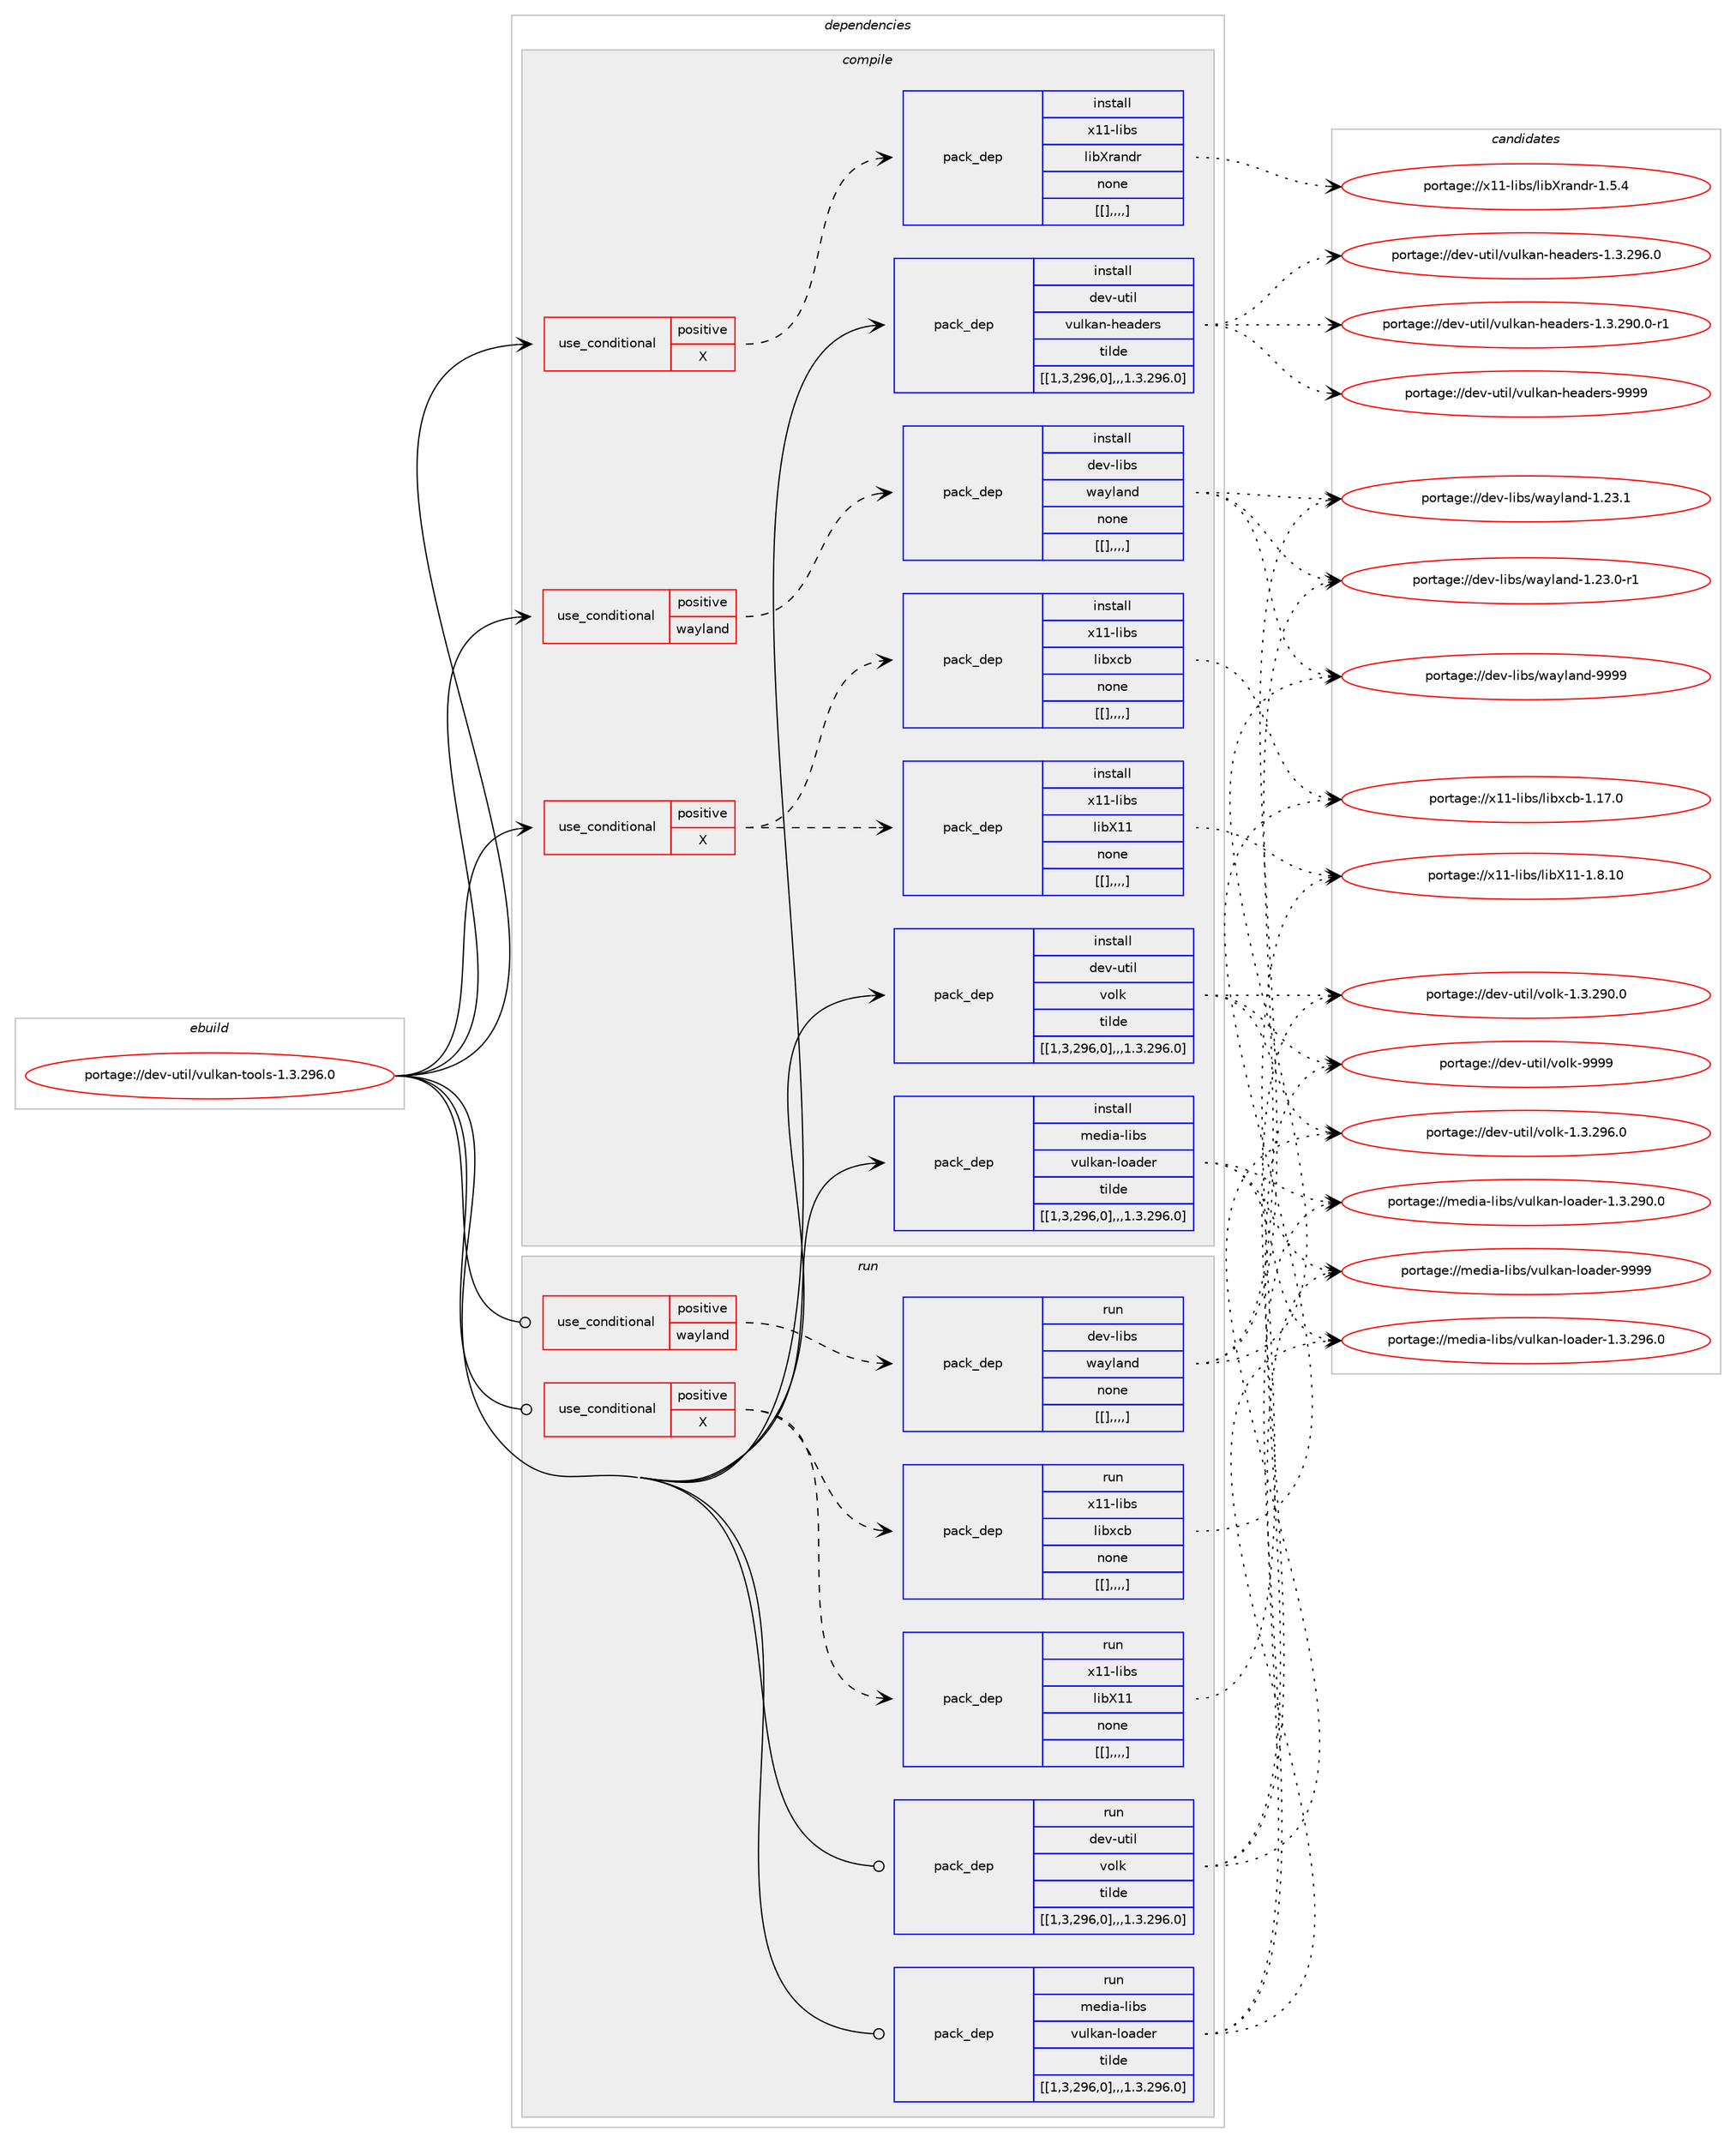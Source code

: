 digraph prolog {

# *************
# Graph options
# *************

newrank=true;
concentrate=true;
compound=true;
graph [rankdir=LR,fontname=Helvetica,fontsize=10,ranksep=1.5];#, ranksep=2.5, nodesep=0.2];
edge  [arrowhead=vee];
node  [fontname=Helvetica,fontsize=10];

# **********
# The ebuild
# **********

subgraph cluster_leftcol {
color=gray;
label=<<i>ebuild</i>>;
id [label="portage://dev-util/vulkan-tools-1.3.296.0", color=red, width=4, href="../dev-util/vulkan-tools-1.3.296.0.svg"];
}

# ****************
# The dependencies
# ****************

subgraph cluster_midcol {
color=gray;
label=<<i>dependencies</i>>;
subgraph cluster_compile {
fillcolor="#eeeeee";
style=filled;
label=<<i>compile</i>>;
subgraph cond66701 {
dependency232498 [label=<<TABLE BORDER="0" CELLBORDER="1" CELLSPACING="0" CELLPADDING="4"><TR><TD ROWSPAN="3" CELLPADDING="10">use_conditional</TD></TR><TR><TD>positive</TD></TR><TR><TD>X</TD></TR></TABLE>>, shape=none, color=red];
subgraph pack164249 {
dependency232501 [label=<<TABLE BORDER="0" CELLBORDER="1" CELLSPACING="0" CELLPADDING="4" WIDTH="220"><TR><TD ROWSPAN="6" CELLPADDING="30">pack_dep</TD></TR><TR><TD WIDTH="110">install</TD></TR><TR><TD>x11-libs</TD></TR><TR><TD>libX11</TD></TR><TR><TD>none</TD></TR><TR><TD>[[],,,,]</TD></TR></TABLE>>, shape=none, color=blue];
}
dependency232498:e -> dependency232501:w [weight=20,style="dashed",arrowhead="vee"];
subgraph pack164253 {
dependency232541 [label=<<TABLE BORDER="0" CELLBORDER="1" CELLSPACING="0" CELLPADDING="4" WIDTH="220"><TR><TD ROWSPAN="6" CELLPADDING="30">pack_dep</TD></TR><TR><TD WIDTH="110">install</TD></TR><TR><TD>x11-libs</TD></TR><TR><TD>libxcb</TD></TR><TR><TD>none</TD></TR><TR><TD>[[],,,,]</TD></TR></TABLE>>, shape=none, color=blue];
}
dependency232498:e -> dependency232541:w [weight=20,style="dashed",arrowhead="vee"];
}
id:e -> dependency232498:w [weight=20,style="solid",arrowhead="vee"];
subgraph cond66713 {
dependency232589 [label=<<TABLE BORDER="0" CELLBORDER="1" CELLSPACING="0" CELLPADDING="4"><TR><TD ROWSPAN="3" CELLPADDING="10">use_conditional</TD></TR><TR><TD>positive</TD></TR><TR><TD>X</TD></TR></TABLE>>, shape=none, color=red];
subgraph pack164342 {
dependency232609 [label=<<TABLE BORDER="0" CELLBORDER="1" CELLSPACING="0" CELLPADDING="4" WIDTH="220"><TR><TD ROWSPAN="6" CELLPADDING="30">pack_dep</TD></TR><TR><TD WIDTH="110">install</TD></TR><TR><TD>x11-libs</TD></TR><TR><TD>libXrandr</TD></TR><TR><TD>none</TD></TR><TR><TD>[[],,,,]</TD></TR></TABLE>>, shape=none, color=blue];
}
dependency232589:e -> dependency232609:w [weight=20,style="dashed",arrowhead="vee"];
}
id:e -> dependency232589:w [weight=20,style="solid",arrowhead="vee"];
subgraph cond66728 {
dependency232653 [label=<<TABLE BORDER="0" CELLBORDER="1" CELLSPACING="0" CELLPADDING="4"><TR><TD ROWSPAN="3" CELLPADDING="10">use_conditional</TD></TR><TR><TD>positive</TD></TR><TR><TD>wayland</TD></TR></TABLE>>, shape=none, color=red];
subgraph pack164372 {
dependency232655 [label=<<TABLE BORDER="0" CELLBORDER="1" CELLSPACING="0" CELLPADDING="4" WIDTH="220"><TR><TD ROWSPAN="6" CELLPADDING="30">pack_dep</TD></TR><TR><TD WIDTH="110">install</TD></TR><TR><TD>dev-libs</TD></TR><TR><TD>wayland</TD></TR><TR><TD>none</TD></TR><TR><TD>[[],,,,]</TD></TR></TABLE>>, shape=none, color=blue];
}
dependency232653:e -> dependency232655:w [weight=20,style="dashed",arrowhead="vee"];
}
id:e -> dependency232653:w [weight=20,style="solid",arrowhead="vee"];
subgraph pack164396 {
dependency232710 [label=<<TABLE BORDER="0" CELLBORDER="1" CELLSPACING="0" CELLPADDING="4" WIDTH="220"><TR><TD ROWSPAN="6" CELLPADDING="30">pack_dep</TD></TR><TR><TD WIDTH="110">install</TD></TR><TR><TD>dev-util</TD></TR><TR><TD>volk</TD></TR><TR><TD>tilde</TD></TR><TR><TD>[[1,3,296,0],,,1.3.296.0]</TD></TR></TABLE>>, shape=none, color=blue];
}
id:e -> dependency232710:w [weight=20,style="solid",arrowhead="vee"];
subgraph pack164429 {
dependency232747 [label=<<TABLE BORDER="0" CELLBORDER="1" CELLSPACING="0" CELLPADDING="4" WIDTH="220"><TR><TD ROWSPAN="6" CELLPADDING="30">pack_dep</TD></TR><TR><TD WIDTH="110">install</TD></TR><TR><TD>dev-util</TD></TR><TR><TD>vulkan-headers</TD></TR><TR><TD>tilde</TD></TR><TR><TD>[[1,3,296,0],,,1.3.296.0]</TD></TR></TABLE>>, shape=none, color=blue];
}
id:e -> dependency232747:w [weight=20,style="solid",arrowhead="vee"];
subgraph pack164446 {
dependency232809 [label=<<TABLE BORDER="0" CELLBORDER="1" CELLSPACING="0" CELLPADDING="4" WIDTH="220"><TR><TD ROWSPAN="6" CELLPADDING="30">pack_dep</TD></TR><TR><TD WIDTH="110">install</TD></TR><TR><TD>media-libs</TD></TR><TR><TD>vulkan-loader</TD></TR><TR><TD>tilde</TD></TR><TR><TD>[[1,3,296,0],,,1.3.296.0]</TD></TR></TABLE>>, shape=none, color=blue];
}
id:e -> dependency232809:w [weight=20,style="solid",arrowhead="vee"];
}
subgraph cluster_compileandrun {
fillcolor="#eeeeee";
style=filled;
label=<<i>compile and run</i>>;
}
subgraph cluster_run {
fillcolor="#eeeeee";
style=filled;
label=<<i>run</i>>;
subgraph cond66786 {
dependency232829 [label=<<TABLE BORDER="0" CELLBORDER="1" CELLSPACING="0" CELLPADDING="4"><TR><TD ROWSPAN="3" CELLPADDING="10">use_conditional</TD></TR><TR><TD>positive</TD></TR><TR><TD>X</TD></TR></TABLE>>, shape=none, color=red];
subgraph pack164525 {
dependency232907 [label=<<TABLE BORDER="0" CELLBORDER="1" CELLSPACING="0" CELLPADDING="4" WIDTH="220"><TR><TD ROWSPAN="6" CELLPADDING="30">pack_dep</TD></TR><TR><TD WIDTH="110">run</TD></TR><TR><TD>x11-libs</TD></TR><TR><TD>libX11</TD></TR><TR><TD>none</TD></TR><TR><TD>[[],,,,]</TD></TR></TABLE>>, shape=none, color=blue];
}
dependency232829:e -> dependency232907:w [weight=20,style="dashed",arrowhead="vee"];
subgraph pack164573 {
dependency232940 [label=<<TABLE BORDER="0" CELLBORDER="1" CELLSPACING="0" CELLPADDING="4" WIDTH="220"><TR><TD ROWSPAN="6" CELLPADDING="30">pack_dep</TD></TR><TR><TD WIDTH="110">run</TD></TR><TR><TD>x11-libs</TD></TR><TR><TD>libxcb</TD></TR><TR><TD>none</TD></TR><TR><TD>[[],,,,]</TD></TR></TABLE>>, shape=none, color=blue];
}
dependency232829:e -> dependency232940:w [weight=20,style="dashed",arrowhead="vee"];
}
id:e -> dependency232829:w [weight=20,style="solid",arrowhead="odot"];
subgraph cond66817 {
dependency232958 [label=<<TABLE BORDER="0" CELLBORDER="1" CELLSPACING="0" CELLPADDING="4"><TR><TD ROWSPAN="3" CELLPADDING="10">use_conditional</TD></TR><TR><TD>positive</TD></TR><TR><TD>wayland</TD></TR></TABLE>>, shape=none, color=red];
subgraph pack164596 {
dependency232972 [label=<<TABLE BORDER="0" CELLBORDER="1" CELLSPACING="0" CELLPADDING="4" WIDTH="220"><TR><TD ROWSPAN="6" CELLPADDING="30">pack_dep</TD></TR><TR><TD WIDTH="110">run</TD></TR><TR><TD>dev-libs</TD></TR><TR><TD>wayland</TD></TR><TR><TD>none</TD></TR><TR><TD>[[],,,,]</TD></TR></TABLE>>, shape=none, color=blue];
}
dependency232958:e -> dependency232972:w [weight=20,style="dashed",arrowhead="vee"];
}
id:e -> dependency232958:w [weight=20,style="solid",arrowhead="odot"];
subgraph pack164598 {
dependency232974 [label=<<TABLE BORDER="0" CELLBORDER="1" CELLSPACING="0" CELLPADDING="4" WIDTH="220"><TR><TD ROWSPAN="6" CELLPADDING="30">pack_dep</TD></TR><TR><TD WIDTH="110">run</TD></TR><TR><TD>dev-util</TD></TR><TR><TD>volk</TD></TR><TR><TD>tilde</TD></TR><TR><TD>[[1,3,296,0],,,1.3.296.0]</TD></TR></TABLE>>, shape=none, color=blue];
}
id:e -> dependency232974:w [weight=20,style="solid",arrowhead="odot"];
subgraph pack164608 {
dependency232990 [label=<<TABLE BORDER="0" CELLBORDER="1" CELLSPACING="0" CELLPADDING="4" WIDTH="220"><TR><TD ROWSPAN="6" CELLPADDING="30">pack_dep</TD></TR><TR><TD WIDTH="110">run</TD></TR><TR><TD>media-libs</TD></TR><TR><TD>vulkan-loader</TD></TR><TR><TD>tilde</TD></TR><TR><TD>[[1,3,296,0],,,1.3.296.0]</TD></TR></TABLE>>, shape=none, color=blue];
}
id:e -> dependency232990:w [weight=20,style="solid",arrowhead="odot"];
}
}

# **************
# The candidates
# **************

subgraph cluster_choices {
rank=same;
color=gray;
label=<<i>candidates</i>>;

subgraph choice163883 {
color=black;
nodesep=1;
choice12049494510810598115471081059888494945494656464948 [label="portage://x11-libs/libX11-1.8.10", color=red, width=4,href="../x11-libs/libX11-1.8.10.svg"];
dependency232501:e -> choice12049494510810598115471081059888494945494656464948:w [style=dotted,weight="100"];
}
subgraph choice163894 {
color=black;
nodesep=1;
choice120494945108105981154710810598120999845494649554648 [label="portage://x11-libs/libxcb-1.17.0", color=red, width=4,href="../x11-libs/libxcb-1.17.0.svg"];
dependency232541:e -> choice120494945108105981154710810598120999845494649554648:w [style=dotted,weight="100"];
}
subgraph choice163908 {
color=black;
nodesep=1;
choice1204949451081059811547108105988811497110100114454946534652 [label="portage://x11-libs/libXrandr-1.5.4", color=red, width=4,href="../x11-libs/libXrandr-1.5.4.svg"];
dependency232609:e -> choice1204949451081059811547108105988811497110100114454946534652:w [style=dotted,weight="100"];
}
subgraph choice163924 {
color=black;
nodesep=1;
choice10010111845108105981154711997121108971101004557575757 [label="portage://dev-libs/wayland-9999", color=red, width=4,href="../dev-libs/wayland-9999.svg"];
choice100101118451081059811547119971211089711010045494650514649 [label="portage://dev-libs/wayland-1.23.1", color=red, width=4,href="../dev-libs/wayland-1.23.1.svg"];
choice1001011184510810598115471199712110897110100454946505146484511449 [label="portage://dev-libs/wayland-1.23.0-r1", color=red, width=4,href="../dev-libs/wayland-1.23.0-r1.svg"];
dependency232655:e -> choice10010111845108105981154711997121108971101004557575757:w [style=dotted,weight="100"];
dependency232655:e -> choice100101118451081059811547119971211089711010045494650514649:w [style=dotted,weight="100"];
dependency232655:e -> choice1001011184510810598115471199712110897110100454946505146484511449:w [style=dotted,weight="100"];
}
subgraph choice163935 {
color=black;
nodesep=1;
choice10010111845117116105108471181111081074557575757 [label="portage://dev-util/volk-9999", color=red, width=4,href="../dev-util/volk-9999.svg"];
choice100101118451171161051084711811110810745494651465057544648 [label="portage://dev-util/volk-1.3.296.0", color=red, width=4,href="../dev-util/volk-1.3.296.0.svg"];
choice100101118451171161051084711811110810745494651465057484648 [label="portage://dev-util/volk-1.3.290.0", color=red, width=4,href="../dev-util/volk-1.3.290.0.svg"];
dependency232710:e -> choice10010111845117116105108471181111081074557575757:w [style=dotted,weight="100"];
dependency232710:e -> choice100101118451171161051084711811110810745494651465057544648:w [style=dotted,weight="100"];
dependency232710:e -> choice100101118451171161051084711811110810745494651465057484648:w [style=dotted,weight="100"];
}
subgraph choice163952 {
color=black;
nodesep=1;
choice10010111845117116105108471181171081079711045104101971001011141154557575757 [label="portage://dev-util/vulkan-headers-9999", color=red, width=4,href="../dev-util/vulkan-headers-9999.svg"];
choice100101118451171161051084711811710810797110451041019710010111411545494651465057544648 [label="portage://dev-util/vulkan-headers-1.3.296.0", color=red, width=4,href="../dev-util/vulkan-headers-1.3.296.0.svg"];
choice1001011184511711610510847118117108107971104510410197100101114115454946514650574846484511449 [label="portage://dev-util/vulkan-headers-1.3.290.0-r1", color=red, width=4,href="../dev-util/vulkan-headers-1.3.290.0-r1.svg"];
dependency232747:e -> choice10010111845117116105108471181171081079711045104101971001011141154557575757:w [style=dotted,weight="100"];
dependency232747:e -> choice100101118451171161051084711811710810797110451041019710010111411545494651465057544648:w [style=dotted,weight="100"];
dependency232747:e -> choice1001011184511711610510847118117108107971104510410197100101114115454946514650574846484511449:w [style=dotted,weight="100"];
}
subgraph choice163954 {
color=black;
nodesep=1;
choice109101100105974510810598115471181171081079711045108111971001011144557575757 [label="portage://media-libs/vulkan-loader-9999", color=red, width=4,href="../media-libs/vulkan-loader-9999.svg"];
choice1091011001059745108105981154711811710810797110451081119710010111445494651465057544648 [label="portage://media-libs/vulkan-loader-1.3.296.0", color=red, width=4,href="../media-libs/vulkan-loader-1.3.296.0.svg"];
choice1091011001059745108105981154711811710810797110451081119710010111445494651465057484648 [label="portage://media-libs/vulkan-loader-1.3.290.0", color=red, width=4,href="../media-libs/vulkan-loader-1.3.290.0.svg"];
dependency232809:e -> choice109101100105974510810598115471181171081079711045108111971001011144557575757:w [style=dotted,weight="100"];
dependency232809:e -> choice1091011001059745108105981154711811710810797110451081119710010111445494651465057544648:w [style=dotted,weight="100"];
dependency232809:e -> choice1091011001059745108105981154711811710810797110451081119710010111445494651465057484648:w [style=dotted,weight="100"];
}
subgraph choice163959 {
color=black;
nodesep=1;
choice12049494510810598115471081059888494945494656464948 [label="portage://x11-libs/libX11-1.8.10", color=red, width=4,href="../x11-libs/libX11-1.8.10.svg"];
dependency232907:e -> choice12049494510810598115471081059888494945494656464948:w [style=dotted,weight="100"];
}
subgraph choice163964 {
color=black;
nodesep=1;
choice120494945108105981154710810598120999845494649554648 [label="portage://x11-libs/libxcb-1.17.0", color=red, width=4,href="../x11-libs/libxcb-1.17.0.svg"];
dependency232940:e -> choice120494945108105981154710810598120999845494649554648:w [style=dotted,weight="100"];
}
subgraph choice163993 {
color=black;
nodesep=1;
choice10010111845108105981154711997121108971101004557575757 [label="portage://dev-libs/wayland-9999", color=red, width=4,href="../dev-libs/wayland-9999.svg"];
choice100101118451081059811547119971211089711010045494650514649 [label="portage://dev-libs/wayland-1.23.1", color=red, width=4,href="../dev-libs/wayland-1.23.1.svg"];
choice1001011184510810598115471199712110897110100454946505146484511449 [label="portage://dev-libs/wayland-1.23.0-r1", color=red, width=4,href="../dev-libs/wayland-1.23.0-r1.svg"];
dependency232972:e -> choice10010111845108105981154711997121108971101004557575757:w [style=dotted,weight="100"];
dependency232972:e -> choice100101118451081059811547119971211089711010045494650514649:w [style=dotted,weight="100"];
dependency232972:e -> choice1001011184510810598115471199712110897110100454946505146484511449:w [style=dotted,weight="100"];
}
subgraph choice164024 {
color=black;
nodesep=1;
choice10010111845117116105108471181111081074557575757 [label="portage://dev-util/volk-9999", color=red, width=4,href="../dev-util/volk-9999.svg"];
choice100101118451171161051084711811110810745494651465057544648 [label="portage://dev-util/volk-1.3.296.0", color=red, width=4,href="../dev-util/volk-1.3.296.0.svg"];
choice100101118451171161051084711811110810745494651465057484648 [label="portage://dev-util/volk-1.3.290.0", color=red, width=4,href="../dev-util/volk-1.3.290.0.svg"];
dependency232974:e -> choice10010111845117116105108471181111081074557575757:w [style=dotted,weight="100"];
dependency232974:e -> choice100101118451171161051084711811110810745494651465057544648:w [style=dotted,weight="100"];
dependency232974:e -> choice100101118451171161051084711811110810745494651465057484648:w [style=dotted,weight="100"];
}
subgraph choice164026 {
color=black;
nodesep=1;
choice109101100105974510810598115471181171081079711045108111971001011144557575757 [label="portage://media-libs/vulkan-loader-9999", color=red, width=4,href="../media-libs/vulkan-loader-9999.svg"];
choice1091011001059745108105981154711811710810797110451081119710010111445494651465057544648 [label="portage://media-libs/vulkan-loader-1.3.296.0", color=red, width=4,href="../media-libs/vulkan-loader-1.3.296.0.svg"];
choice1091011001059745108105981154711811710810797110451081119710010111445494651465057484648 [label="portage://media-libs/vulkan-loader-1.3.290.0", color=red, width=4,href="../media-libs/vulkan-loader-1.3.290.0.svg"];
dependency232990:e -> choice109101100105974510810598115471181171081079711045108111971001011144557575757:w [style=dotted,weight="100"];
dependency232990:e -> choice1091011001059745108105981154711811710810797110451081119710010111445494651465057544648:w [style=dotted,weight="100"];
dependency232990:e -> choice1091011001059745108105981154711811710810797110451081119710010111445494651465057484648:w [style=dotted,weight="100"];
}
}

}
